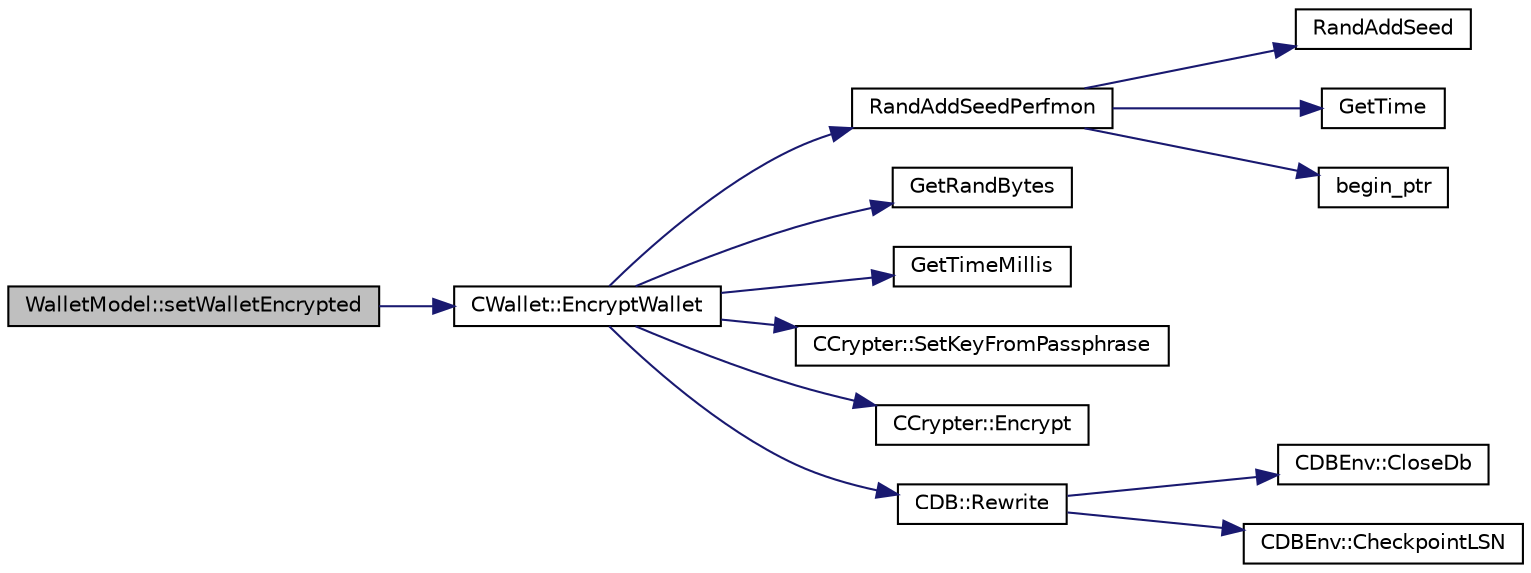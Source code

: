 digraph "WalletModel::setWalletEncrypted"
{
  edge [fontname="Helvetica",fontsize="10",labelfontname="Helvetica",labelfontsize="10"];
  node [fontname="Helvetica",fontsize="10",shape=record];
  rankdir="LR";
  Node1364 [label="WalletModel::setWalletEncrypted",height=0.2,width=0.4,color="black", fillcolor="grey75", style="filled", fontcolor="black"];
  Node1364 -> Node1365 [color="midnightblue",fontsize="10",style="solid",fontname="Helvetica"];
  Node1365 [label="CWallet::EncryptWallet",height=0.2,width=0.4,color="black", fillcolor="white", style="filled",URL="$group__map_wallet.html#gab34fe5bf771619dcbe22a65f013e5469"];
  Node1365 -> Node1366 [color="midnightblue",fontsize="10",style="solid",fontname="Helvetica"];
  Node1366 [label="RandAddSeedPerfmon",height=0.2,width=0.4,color="black", fillcolor="white", style="filled",URL="$random_8cpp.html#a786af12a87491f8dc24351d93b9833b6"];
  Node1366 -> Node1367 [color="midnightblue",fontsize="10",style="solid",fontname="Helvetica"];
  Node1367 [label="RandAddSeed",height=0.2,width=0.4,color="black", fillcolor="white", style="filled",URL="$random_8cpp.html#ab699fbdf803610a4e2060fd87787f7e0",tooltip="Seed OpenSSL PRNG with additional entropy data. "];
  Node1366 -> Node1368 [color="midnightblue",fontsize="10",style="solid",fontname="Helvetica"];
  Node1368 [label="GetTime",height=0.2,width=0.4,color="black", fillcolor="white", style="filled",URL="$utiltime_8cpp.html#a46fac5fba8ba905b5f9acb364f5d8c6f",tooltip="For unit testing. "];
  Node1366 -> Node1369 [color="midnightblue",fontsize="10",style="solid",fontname="Helvetica"];
  Node1369 [label="begin_ptr",height=0.2,width=0.4,color="black", fillcolor="white", style="filled",URL="$serialize_8h.html#a19966d167c527d2be493ac9aba27c249",tooltip="Get begin pointer of vector (non-const version). "];
  Node1365 -> Node1370 [color="midnightblue",fontsize="10",style="solid",fontname="Helvetica"];
  Node1370 [label="GetRandBytes",height=0.2,width=0.4,color="black", fillcolor="white", style="filled",URL="$random_8cpp.html#ada0c29949c4d1ac0cc027d93c4771423",tooltip="Functions to gather random data via the OpenSSL PRNG. "];
  Node1365 -> Node1371 [color="midnightblue",fontsize="10",style="solid",fontname="Helvetica"];
  Node1371 [label="GetTimeMillis",height=0.2,width=0.4,color="black", fillcolor="white", style="filled",URL="$utiltime_8cpp.html#a139d0fe6387b9e230a9b8bb12d9b43b9"];
  Node1365 -> Node1372 [color="midnightblue",fontsize="10",style="solid",fontname="Helvetica"];
  Node1372 [label="CCrypter::SetKeyFromPassphrase",height=0.2,width=0.4,color="black", fillcolor="white", style="filled",URL="$class_c_crypter.html#a5368279e4a1549d3c1d15d8aa2179708"];
  Node1365 -> Node1373 [color="midnightblue",fontsize="10",style="solid",fontname="Helvetica"];
  Node1373 [label="CCrypter::Encrypt",height=0.2,width=0.4,color="black", fillcolor="white", style="filled",URL="$class_c_crypter.html#a124fcd3021569a660ce2daa3391c8ea4"];
  Node1365 -> Node1374 [color="midnightblue",fontsize="10",style="solid",fontname="Helvetica"];
  Node1374 [label="CDB::Rewrite",height=0.2,width=0.4,color="black", fillcolor="white", style="filled",URL="$class_c_d_b.html#acfb8a373edb9c4cfab780fb7578b277e"];
  Node1374 -> Node1375 [color="midnightblue",fontsize="10",style="solid",fontname="Helvetica"];
  Node1375 [label="CDBEnv::CloseDb",height=0.2,width=0.4,color="black", fillcolor="white", style="filled",URL="$class_c_d_b_env.html#ac53fd53afdd1e0881b8ffbb11a89b556"];
  Node1374 -> Node1376 [color="midnightblue",fontsize="10",style="solid",fontname="Helvetica"];
  Node1376 [label="CDBEnv::CheckpointLSN",height=0.2,width=0.4,color="black", fillcolor="white", style="filled",URL="$class_c_d_b_env.html#aa4e0fe52dfc0da22fe9bf59eeda57fba"];
}
